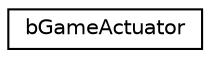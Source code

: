 digraph G
{
  edge [fontname="Helvetica",fontsize="10",labelfontname="Helvetica",labelfontsize="10"];
  node [fontname="Helvetica",fontsize="10",shape=record];
  rankdir=LR;
  Node1 [label="bGameActuator",height=0.2,width=0.4,color="black", fillcolor="white", style="filled",URL="$d6/d9d/structbGameActuator.html"];
}
